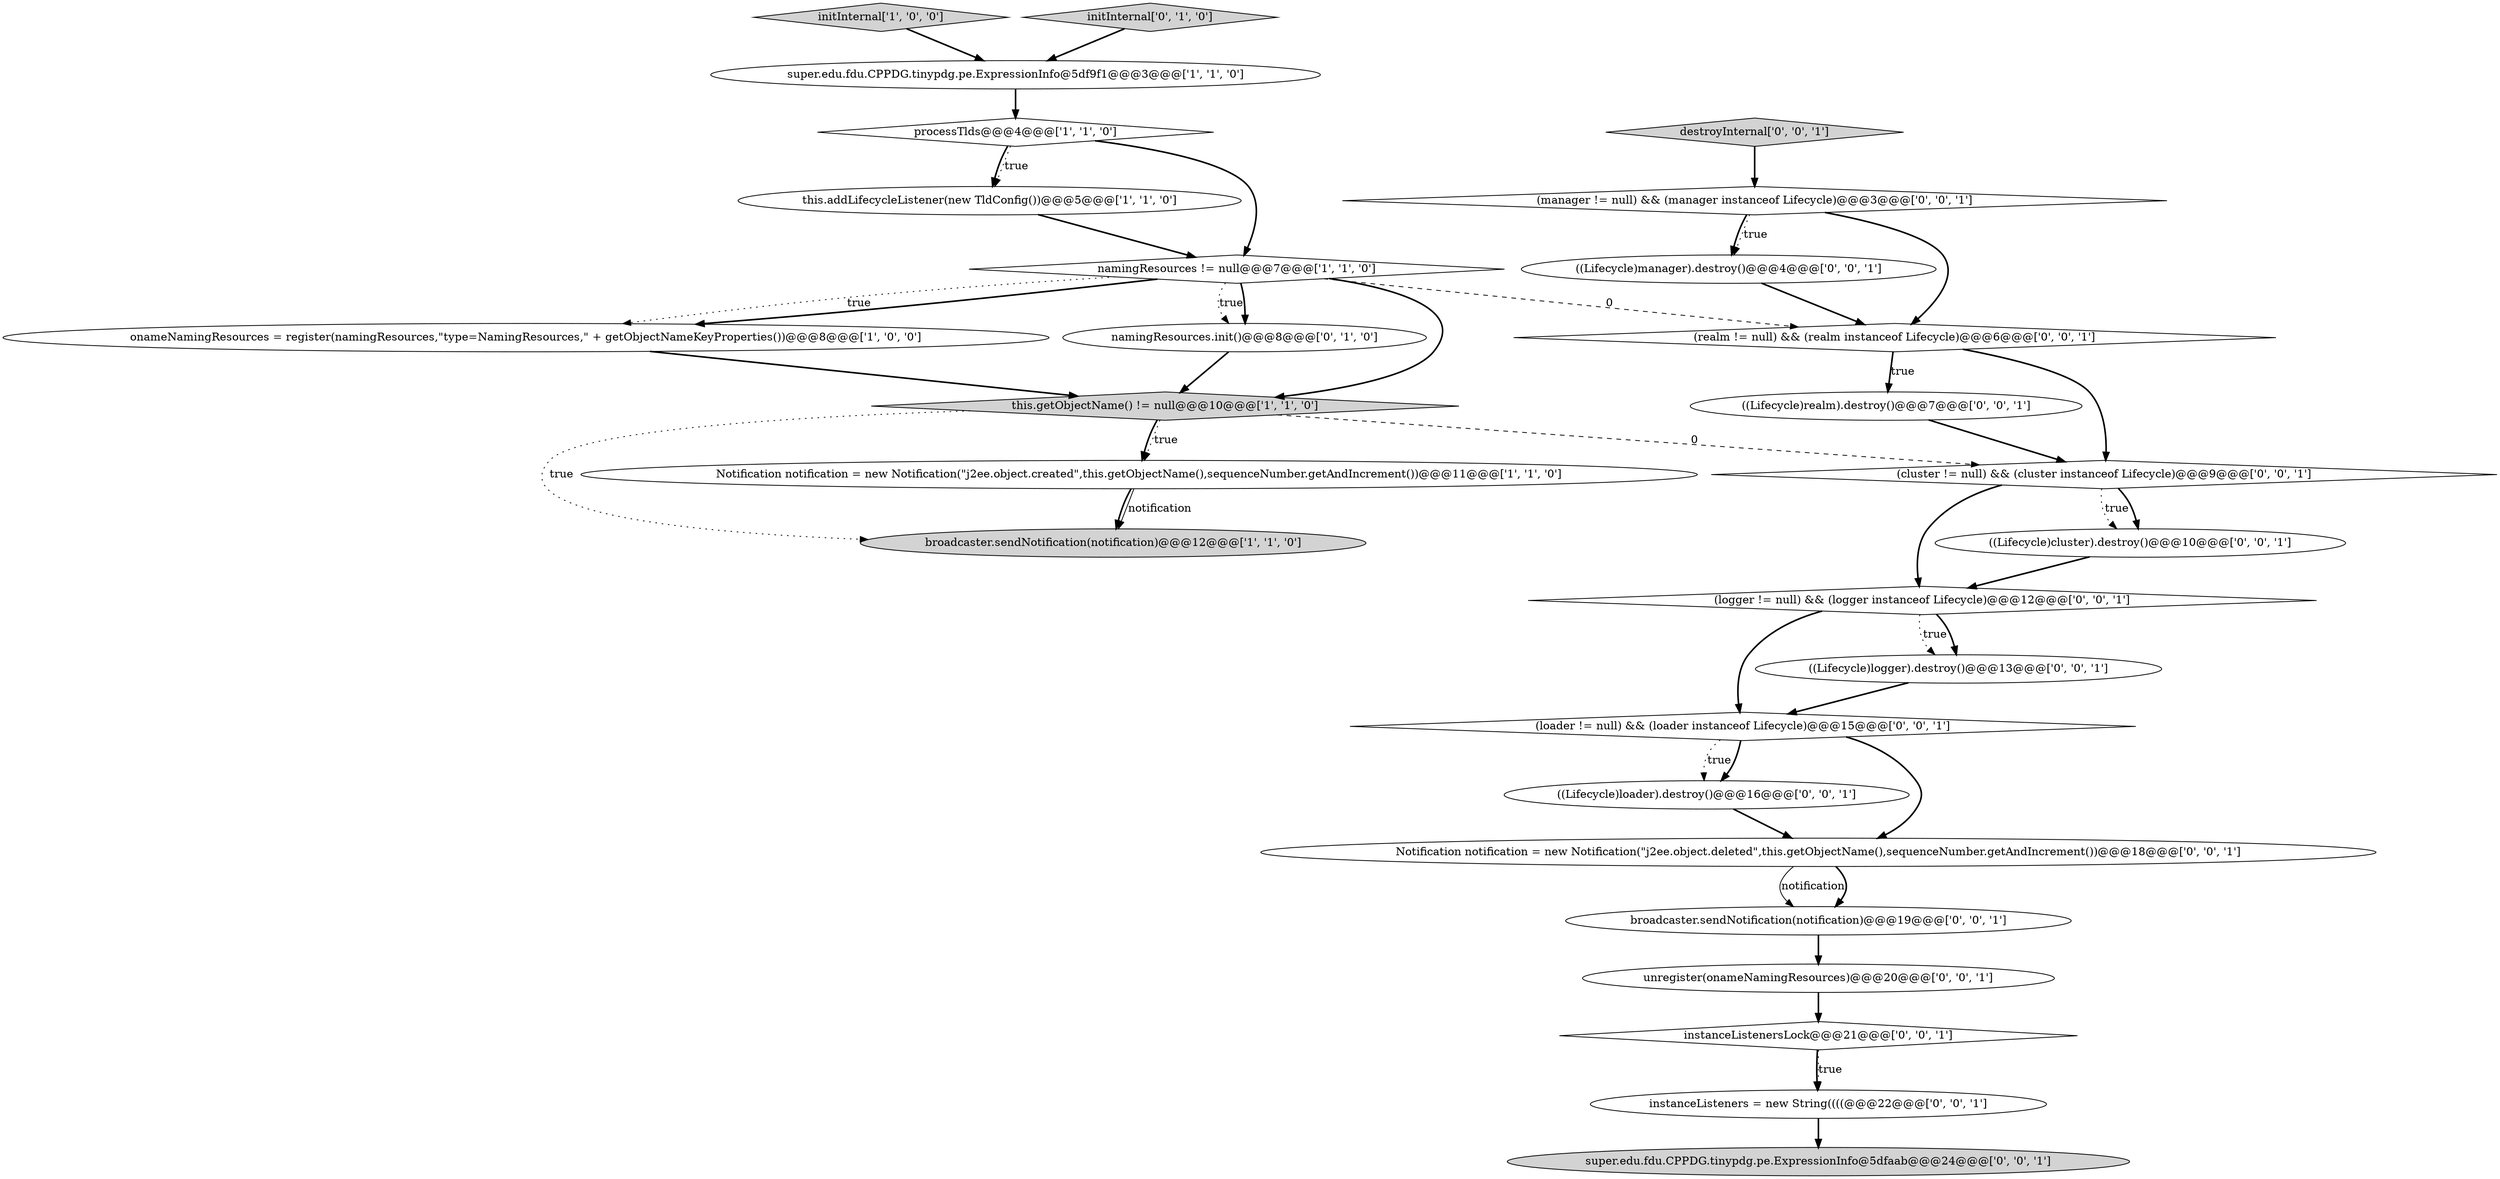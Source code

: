 digraph {
14 [style = filled, label = "(manager != null) && (manager instanceof Lifecycle)@@@3@@@['0', '0', '1']", fillcolor = white, shape = diamond image = "AAA0AAABBB3BBB"];
25 [style = filled, label = "instanceListeners = new String((((@@@22@@@['0', '0', '1']", fillcolor = white, shape = ellipse image = "AAA0AAABBB3BBB"];
22 [style = filled, label = "(loader != null) && (loader instanceof Lifecycle)@@@15@@@['0', '0', '1']", fillcolor = white, shape = diamond image = "AAA0AAABBB3BBB"];
2 [style = filled, label = "super.edu.fdu.CPPDG.tinypdg.pe.ExpressionInfo@5df9f1@@@3@@@['1', '1', '0']", fillcolor = white, shape = ellipse image = "AAA0AAABBB1BBB"];
1 [style = filled, label = "initInternal['1', '0', '0']", fillcolor = lightgray, shape = diamond image = "AAA0AAABBB1BBB"];
18 [style = filled, label = "((Lifecycle)logger).destroy()@@@13@@@['0', '0', '1']", fillcolor = white, shape = ellipse image = "AAA0AAABBB3BBB"];
5 [style = filled, label = "onameNamingResources = register(namingResources,\"type=NamingResources,\" + getObjectNameKeyProperties())@@@8@@@['1', '0', '0']", fillcolor = white, shape = ellipse image = "AAA0AAABBB1BBB"];
12 [style = filled, label = "((Lifecycle)loader).destroy()@@@16@@@['0', '0', '1']", fillcolor = white, shape = ellipse image = "AAA0AAABBB3BBB"];
4 [style = filled, label = "this.addLifecycleListener(new TldConfig())@@@5@@@['1', '1', '0']", fillcolor = white, shape = ellipse image = "AAA0AAABBB1BBB"];
10 [style = filled, label = "namingResources.init()@@@8@@@['0', '1', '0']", fillcolor = white, shape = ellipse image = "AAA0AAABBB2BBB"];
0 [style = filled, label = "namingResources != null@@@7@@@['1', '1', '0']", fillcolor = white, shape = diamond image = "AAA0AAABBB1BBB"];
16 [style = filled, label = "((Lifecycle)realm).destroy()@@@7@@@['0', '0', '1']", fillcolor = white, shape = ellipse image = "AAA0AAABBB3BBB"];
7 [style = filled, label = "broadcaster.sendNotification(notification)@@@12@@@['1', '1', '0']", fillcolor = lightgray, shape = ellipse image = "AAA0AAABBB1BBB"];
8 [style = filled, label = "this.getObjectName() != null@@@10@@@['1', '1', '0']", fillcolor = lightgray, shape = diamond image = "AAA0AAABBB1BBB"];
21 [style = filled, label = "(logger != null) && (logger instanceof Lifecycle)@@@12@@@['0', '0', '1']", fillcolor = white, shape = diamond image = "AAA0AAABBB3BBB"];
9 [style = filled, label = "initInternal['0', '1', '0']", fillcolor = lightgray, shape = diamond image = "AAA0AAABBB2BBB"];
20 [style = filled, label = "unregister(onameNamingResources)@@@20@@@['0', '0', '1']", fillcolor = white, shape = ellipse image = "AAA0AAABBB3BBB"];
23 [style = filled, label = "((Lifecycle)manager).destroy()@@@4@@@['0', '0', '1']", fillcolor = white, shape = ellipse image = "AAA0AAABBB3BBB"];
13 [style = filled, label = "instanceListenersLock@@@21@@@['0', '0', '1']", fillcolor = white, shape = diamond image = "AAA0AAABBB3BBB"];
26 [style = filled, label = "((Lifecycle)cluster).destroy()@@@10@@@['0', '0', '1']", fillcolor = white, shape = ellipse image = "AAA0AAABBB3BBB"];
24 [style = filled, label = "Notification notification = new Notification(\"j2ee.object.deleted\",this.getObjectName(),sequenceNumber.getAndIncrement())@@@18@@@['0', '0', '1']", fillcolor = white, shape = ellipse image = "AAA0AAABBB3BBB"];
11 [style = filled, label = "broadcaster.sendNotification(notification)@@@19@@@['0', '0', '1']", fillcolor = white, shape = ellipse image = "AAA0AAABBB3BBB"];
3 [style = filled, label = "Notification notification = new Notification(\"j2ee.object.created\",this.getObjectName(),sequenceNumber.getAndIncrement())@@@11@@@['1', '1', '0']", fillcolor = white, shape = ellipse image = "AAA0AAABBB1BBB"];
27 [style = filled, label = "(cluster != null) && (cluster instanceof Lifecycle)@@@9@@@['0', '0', '1']", fillcolor = white, shape = diamond image = "AAA0AAABBB3BBB"];
17 [style = filled, label = "super.edu.fdu.CPPDG.tinypdg.pe.ExpressionInfo@5dfaab@@@24@@@['0', '0', '1']", fillcolor = lightgray, shape = ellipse image = "AAA0AAABBB3BBB"];
6 [style = filled, label = "processTlds@@@4@@@['1', '1', '0']", fillcolor = white, shape = diamond image = "AAA0AAABBB1BBB"];
15 [style = filled, label = "destroyInternal['0', '0', '1']", fillcolor = lightgray, shape = diamond image = "AAA0AAABBB3BBB"];
19 [style = filled, label = "(realm != null) && (realm instanceof Lifecycle)@@@6@@@['0', '0', '1']", fillcolor = white, shape = diamond image = "AAA0AAABBB3BBB"];
0->10 [style = dotted, label="true"];
0->19 [style = dashed, label="0"];
26->21 [style = bold, label=""];
5->8 [style = bold, label=""];
11->20 [style = bold, label=""];
6->4 [style = bold, label=""];
23->19 [style = bold, label=""];
21->22 [style = bold, label=""];
18->22 [style = bold, label=""];
22->24 [style = bold, label=""];
21->18 [style = dotted, label="true"];
13->25 [style = bold, label=""];
6->0 [style = bold, label=""];
9->2 [style = bold, label=""];
10->8 [style = bold, label=""];
24->11 [style = solid, label="notification"];
24->11 [style = bold, label=""];
0->8 [style = bold, label=""];
14->19 [style = bold, label=""];
25->17 [style = bold, label=""];
8->7 [style = dotted, label="true"];
3->7 [style = bold, label=""];
27->26 [style = dotted, label="true"];
12->24 [style = bold, label=""];
8->27 [style = dashed, label="0"];
8->3 [style = bold, label=""];
0->5 [style = dotted, label="true"];
19->27 [style = bold, label=""];
0->10 [style = bold, label=""];
19->16 [style = bold, label=""];
6->4 [style = dotted, label="true"];
19->16 [style = dotted, label="true"];
20->13 [style = bold, label=""];
13->25 [style = dotted, label="true"];
15->14 [style = bold, label=""];
21->18 [style = bold, label=""];
27->26 [style = bold, label=""];
16->27 [style = bold, label=""];
2->6 [style = bold, label=""];
14->23 [style = bold, label=""];
8->3 [style = dotted, label="true"];
3->7 [style = solid, label="notification"];
22->12 [style = dotted, label="true"];
0->5 [style = bold, label=""];
22->12 [style = bold, label=""];
14->23 [style = dotted, label="true"];
1->2 [style = bold, label=""];
4->0 [style = bold, label=""];
27->21 [style = bold, label=""];
}
